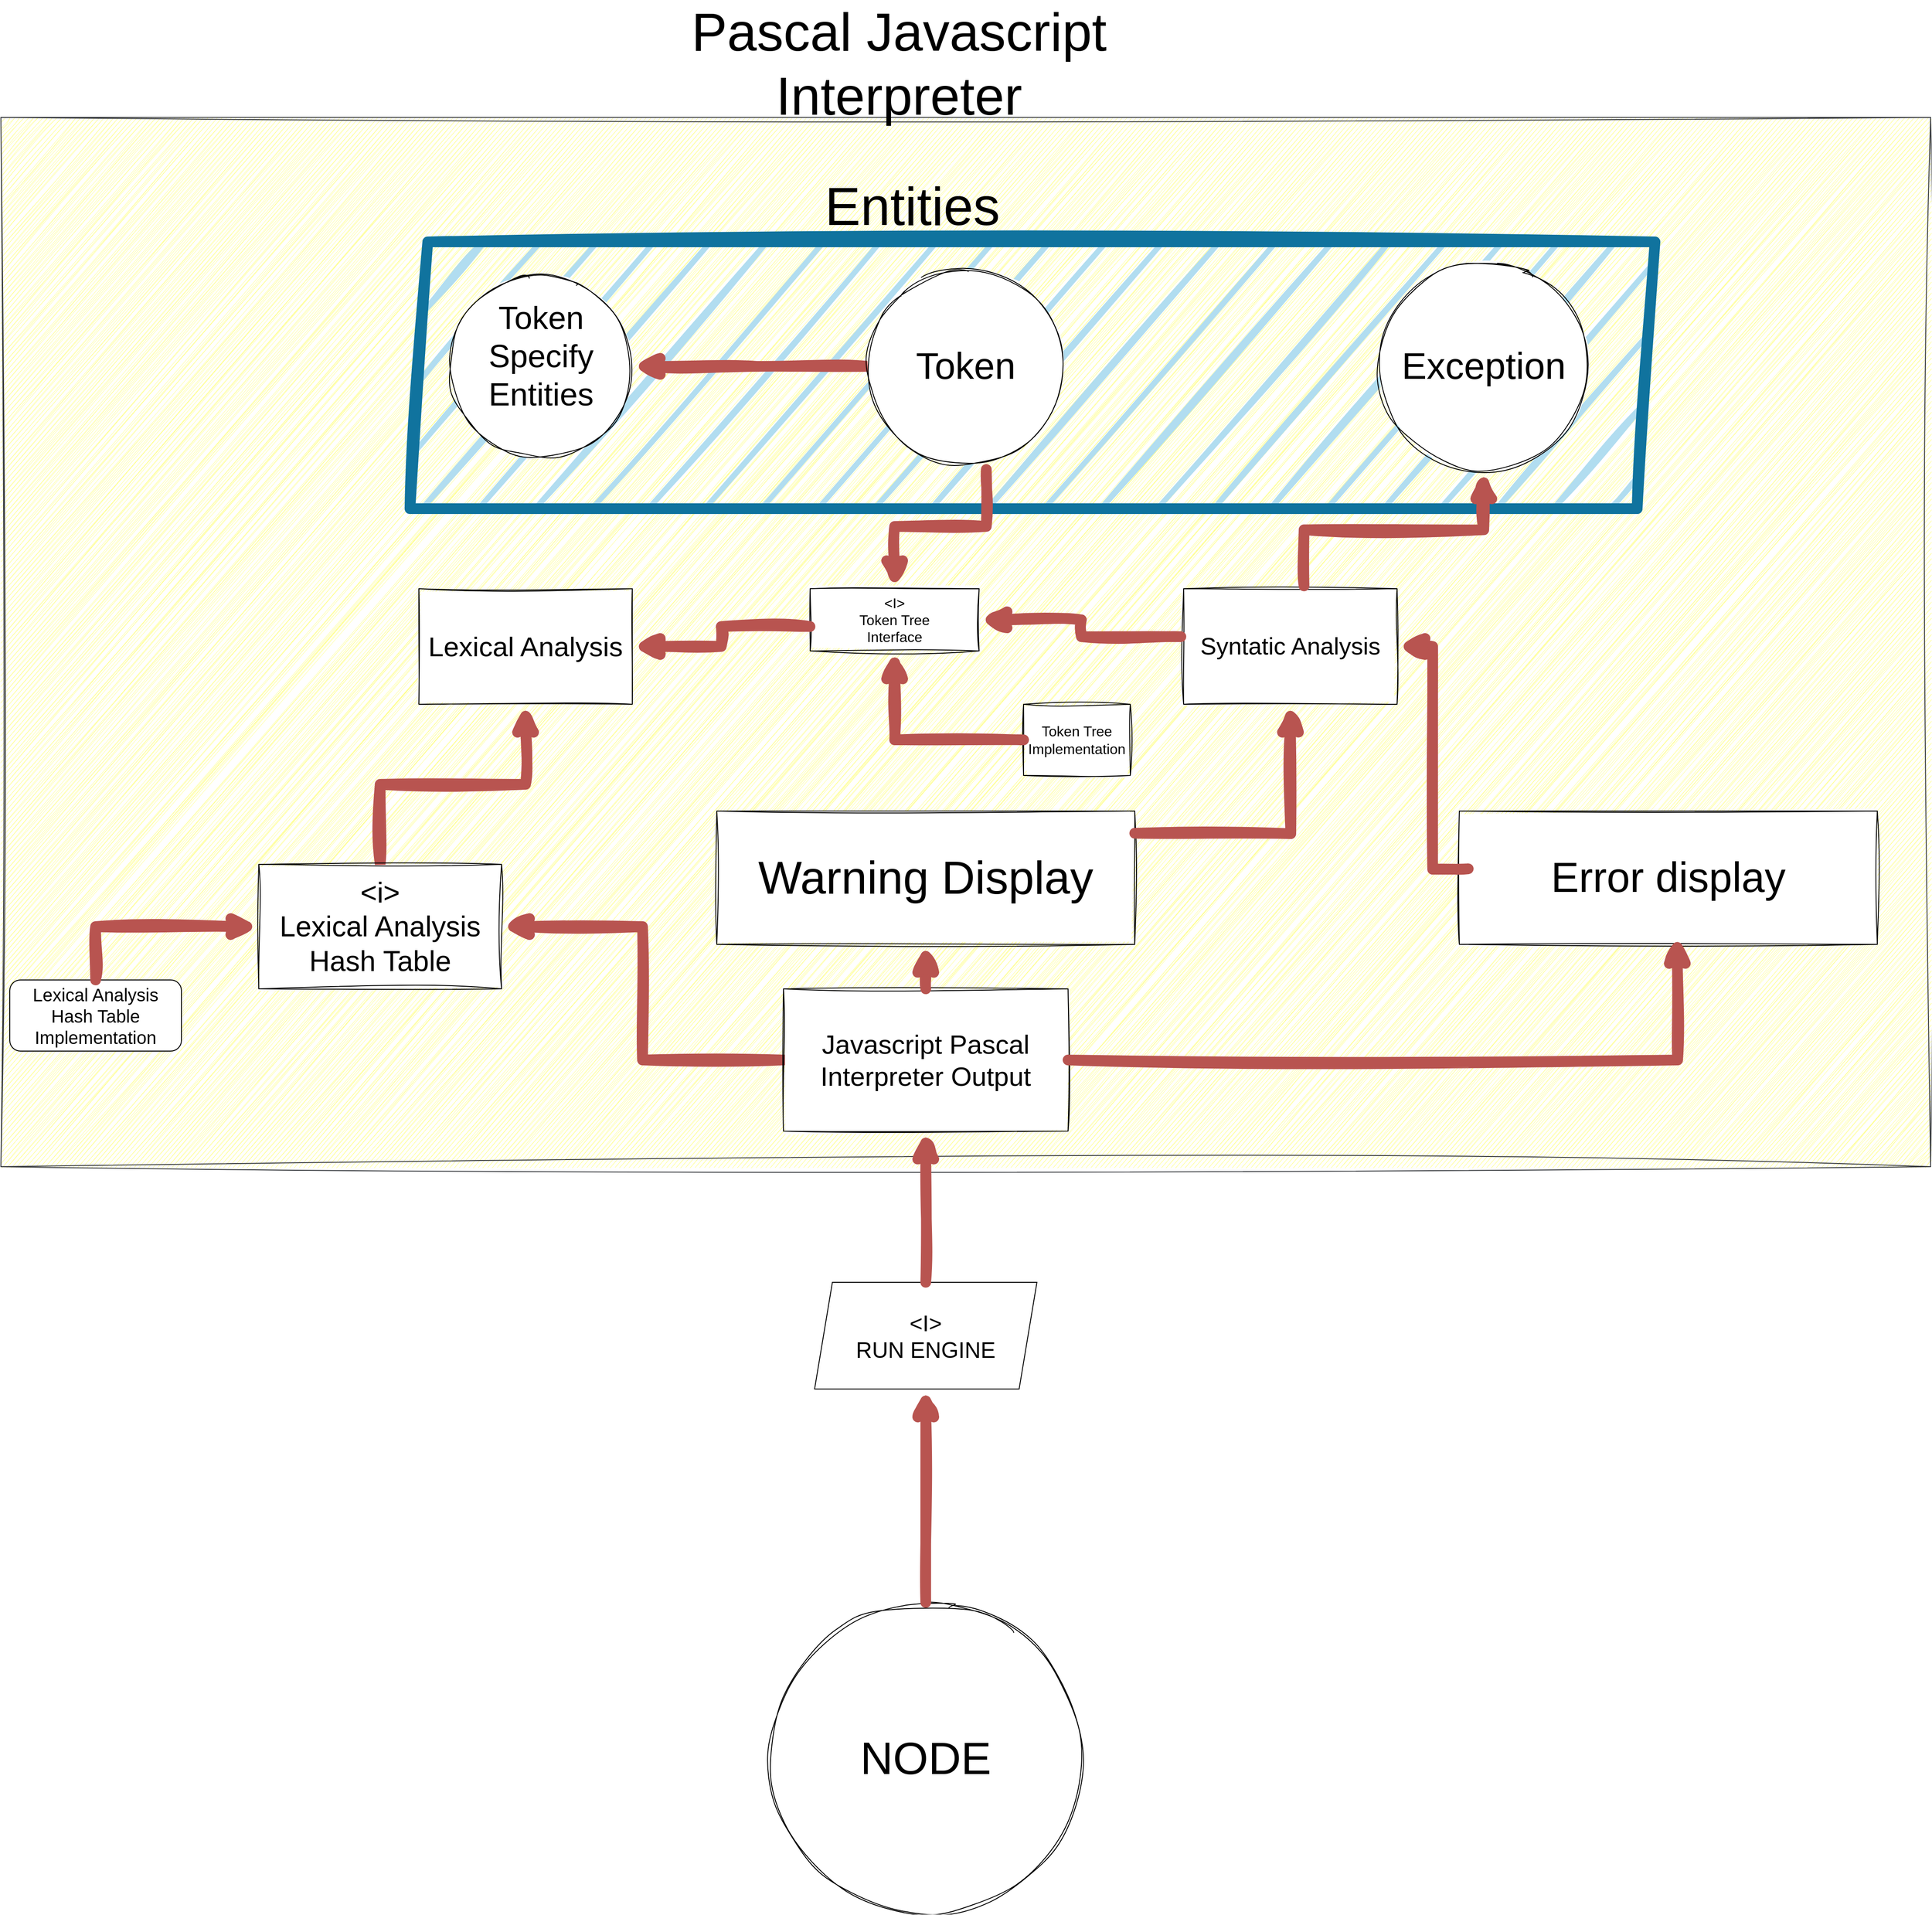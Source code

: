 <mxfile version="21.3.6" type="device">
  <diagram name="Página-1" id="AkZxREEf8pHwHUIA_Qvx">
    <mxGraphModel dx="3695" dy="2733" grid="1" gridSize="10" guides="1" tooltips="1" connect="1" arrows="1" fold="1" page="1" pageScale="1" pageWidth="827" pageHeight="1169" math="0" shadow="0">
      <root>
        <mxCell id="0" />
        <mxCell id="1" parent="0" />
        <mxCell id="sxwjnrB2hspwtcYdxN5p-2" value="&lt;div style=&quot;font-size: 51px;&quot;&gt;&lt;font style=&quot;font-size: 51px;&quot;&gt;&lt;br&gt;NODE &lt;br&gt;&lt;/font&gt;&lt;/div&gt;&lt;div style=&quot;font-size: 51px;&quot;&gt;&lt;font style=&quot;font-size: 51px;&quot;&gt;&lt;br&gt;&lt;/font&gt;&lt;/div&gt;" style="ellipse;whiteSpace=wrap;html=1;aspect=fixed;rounded=0;sketch=1;curveFitting=1;jiggle=2;" parent="1" vertex="1">
          <mxGeometry x="345" y="1320" width="350" height="350" as="geometry" />
        </mxCell>
        <mxCell id="sxwjnrB2hspwtcYdxN5p-3" value="" style="rounded=0;whiteSpace=wrap;html=1;fillColor=#ffff88;sketch=1;curveFitting=1;jiggle=2;strokeColor=#36393d;" parent="1" vertex="1">
          <mxGeometry x="-520" y="-350" width="2170" height="1180" as="geometry" />
        </mxCell>
        <mxCell id="sxwjnrB2hspwtcYdxN5p-4" value="&lt;font style=&quot;font-size: 60px;&quot;&gt;Pascal Javascript Interpreter&lt;br&gt;&lt;/font&gt;" style="text;html=1;strokeColor=none;fillColor=none;align=center;verticalAlign=middle;whiteSpace=wrap;rounded=0;sketch=1;curveFitting=1;jiggle=2;" parent="1" vertex="1">
          <mxGeometry x="160" y="-470" width="660" height="120" as="geometry" />
        </mxCell>
        <mxCell id="sxwjnrB2hspwtcYdxN5p-8" value="&lt;font style=&quot;font-size: 31px;&quot;&gt;Lexical Analysis&lt;/font&gt;" style="rounded=0;whiteSpace=wrap;html=1;sketch=1;curveFitting=1;jiggle=2;" parent="1" vertex="1">
          <mxGeometry x="-50" y="180" width="240" height="130" as="geometry" />
        </mxCell>
        <mxCell id="sxwjnrB2hspwtcYdxN5p-9" value="&lt;font style=&quot;font-size: 27px;&quot;&gt;Syntatic Analysis&lt;/font&gt;" style="rounded=0;whiteSpace=wrap;html=1;sketch=1;curveFitting=1;jiggle=2;" parent="1" vertex="1">
          <mxGeometry x="810" y="180" width="240" height="130" as="geometry" />
        </mxCell>
        <mxCell id="sxwjnrB2hspwtcYdxN5p-11" value="&lt;font style=&quot;font-size: 16px;&quot;&gt;&amp;lt;I&amp;gt;&lt;br&gt;Token Tree&lt;br&gt;Interface&lt;br&gt;&lt;/font&gt;" style="rounded=0;whiteSpace=wrap;html=1;sketch=1;curveFitting=1;jiggle=2;" parent="1" vertex="1">
          <mxGeometry x="390" y="180" width="190" height="70" as="geometry" />
        </mxCell>
        <mxCell id="sxwjnrB2hspwtcYdxN5p-41" style="edgeStyle=orthogonalEdgeStyle;rounded=0;orthogonalLoop=1;jettySize=auto;html=1;entryX=1;entryY=0.5;entryDx=0;entryDy=0;sketch=1;curveFitting=1;jiggle=2;strokeWidth=12;fillColor=#f8cecc;strokeColor=#b85450;" parent="1" source="sxwjnrB2hspwtcYdxN5p-17" target="sxwjnrB2hspwtcYdxN5p-35" edge="1">
          <mxGeometry relative="1" as="geometry" />
        </mxCell>
        <mxCell id="sxwjnrB2hspwtcYdxN5p-17" value="&lt;div&gt;&lt;font style=&quot;font-size: 30px;&quot;&gt;Javascript Pascal Interpreter Output&lt;/font&gt;&lt;/div&gt;" style="rounded=0;whiteSpace=wrap;html=1;sketch=1;curveFitting=1;jiggle=2;" parent="1" vertex="1">
          <mxGeometry x="360" y="630" width="320" height="160" as="geometry" />
        </mxCell>
        <mxCell id="sxwjnrB2hspwtcYdxN5p-26" value="" style="shape=parallelogram;perimeter=parallelogramPerimeter;whiteSpace=wrap;html=1;fixedSize=1;fillColor=#b1ddf0;rounded=0;sketch=1;curveFitting=1;jiggle=2;strokeColor=#10739e;strokeWidth=12;" parent="1" vertex="1">
          <mxGeometry x="-60" y="-210" width="1400" height="300" as="geometry" />
        </mxCell>
        <mxCell id="sxwjnrB2hspwtcYdxN5p-27" value="&lt;font style=&quot;font-size: 60px;&quot;&gt;Entities&lt;/font&gt;" style="text;html=1;strokeColor=none;fillColor=none;align=center;verticalAlign=middle;whiteSpace=wrap;rounded=0;sketch=1;curveFitting=1;jiggle=2;" parent="1" vertex="1">
          <mxGeometry x="220" y="-300" width="570" height="100" as="geometry" />
        </mxCell>
        <mxCell id="sxwjnrB2hspwtcYdxN5p-32" style="edgeStyle=orthogonalEdgeStyle;rounded=0;orthogonalLoop=1;jettySize=auto;html=1;sketch=1;curveFitting=1;jiggle=2;strokeWidth=12;fillColor=#f8cecc;strokeColor=#b85450;" parent="1" source="sxwjnrB2hspwtcYdxN5p-29" target="sxwjnrB2hspwtcYdxN5p-31" edge="1">
          <mxGeometry relative="1" as="geometry">
            <Array as="points">
              <mxPoint x="330" y="-70" />
              <mxPoint x="330" y="-70" />
            </Array>
          </mxGeometry>
        </mxCell>
        <mxCell id="sxwjnrB2hspwtcYdxN5p-29" value="&lt;font style=&quot;font-size: 42px;&quot;&gt;Token&lt;/font&gt;" style="ellipse;whiteSpace=wrap;html=1;aspect=fixed;rounded=0;sketch=1;curveFitting=1;jiggle=2;" parent="1" vertex="1">
          <mxGeometry x="455" y="-180" width="220" height="220" as="geometry" />
        </mxCell>
        <mxCell id="sxwjnrB2hspwtcYdxN5p-30" value="&lt;font style=&quot;font-size: 42px;&quot;&gt;Exception&lt;/font&gt;" style="ellipse;whiteSpace=wrap;html=1;aspect=fixed;rounded=0;sketch=1;curveFitting=1;jiggle=2;" parent="1" vertex="1">
          <mxGeometry x="1030" y="-187.5" width="235" height="235" as="geometry" />
        </mxCell>
        <mxCell id="sxwjnrB2hspwtcYdxN5p-31" value="&lt;div style=&quot;font-size: 36px;&quot;&gt;&lt;font style=&quot;font-size: 36px;&quot;&gt;Token Specify&lt;br&gt; Entities&lt;/font&gt;&lt;/div&gt;&lt;div style=&quot;font-size: 20px;&quot;&gt;&lt;font style=&quot;font-size: 20px;&quot;&gt;&lt;br&gt;&lt;/font&gt;&lt;/div&gt;" style="ellipse;whiteSpace=wrap;html=1;aspect=fixed;rounded=0;sketch=1;curveFitting=1;jiggle=2;" parent="1" vertex="1">
          <mxGeometry x="-15" y="-172.5" width="205" height="205" as="geometry" />
        </mxCell>
        <mxCell id="sxwjnrB2hspwtcYdxN5p-48" style="edgeStyle=orthogonalEdgeStyle;rounded=0;orthogonalLoop=1;jettySize=auto;html=1;sketch=1;curveFitting=1;jiggle=2;strokeWidth=12;fillColor=#f8cecc;strokeColor=#b85450;" parent="1" source="sxwjnrB2hspwtcYdxN5p-35" target="sxwjnrB2hspwtcYdxN5p-8" edge="1">
          <mxGeometry relative="1" as="geometry" />
        </mxCell>
        <mxCell id="sxwjnrB2hspwtcYdxN5p-35" value="&lt;div style=&quot;font-size: 32px;&quot;&gt;&lt;font style=&quot;font-size: 32px;&quot;&gt;&amp;lt;i&amp;gt;&lt;br&gt;&lt;/font&gt;&lt;/div&gt;&lt;div style=&quot;font-size: 32px;&quot;&gt;&lt;font style=&quot;font-size: 32px;&quot;&gt;Lexical Analysis Hash Table&lt;/font&gt;&lt;/div&gt;" style="rounded=0;whiteSpace=wrap;html=1;sketch=1;curveFitting=1;jiggle=2;" parent="1" vertex="1">
          <mxGeometry x="-230" y="490" width="273" height="140" as="geometry" />
        </mxCell>
        <mxCell id="sxwjnrB2hspwtcYdxN5p-37" value="&lt;font style=&quot;font-size: 47px;&quot;&gt;Error display&lt;/font&gt;" style="rounded=0;whiteSpace=wrap;html=1;sketch=1;curveFitting=1;jiggle=2;fillColor=default;" parent="1" vertex="1">
          <mxGeometry x="1120" y="430" width="470" height="150" as="geometry" />
        </mxCell>
        <mxCell id="sxwjnrB2hspwtcYdxN5p-38" value="&lt;font style=&quot;font-size: 52px;&quot;&gt;Warning Display&lt;br&gt;&lt;/font&gt;" style="rounded=0;whiteSpace=wrap;html=1;sketch=1;curveFitting=1;jiggle=2;" parent="1" vertex="1">
          <mxGeometry x="285" y="430" width="470" height="150" as="geometry" />
        </mxCell>
        <mxCell id="sxwjnrB2hspwtcYdxN5p-72" style="edgeStyle=orthogonalEdgeStyle;rounded=0;orthogonalLoop=1;jettySize=auto;html=1;sketch=1;curveFitting=1;jiggle=2;fillColor=#f8cecc;strokeColor=#b85450;strokeWidth=12;exitX=1;exitY=0.5;exitDx=0;exitDy=0;" parent="1" source="sxwjnrB2hspwtcYdxN5p-17" edge="1">
          <mxGeometry relative="1" as="geometry">
            <mxPoint x="680" y="660" as="sourcePoint" />
            <mxPoint x="1365" y="570" as="targetPoint" />
          </mxGeometry>
        </mxCell>
        <mxCell id="sxwjnrB2hspwtcYdxN5p-73" style="edgeStyle=orthogonalEdgeStyle;rounded=0;orthogonalLoop=1;jettySize=auto;html=1;sketch=1;curveFitting=1;jiggle=2;fillColor=#f8cecc;strokeColor=#b85450;strokeWidth=12;entryX=1;entryY=0.5;entryDx=0;entryDy=0;" parent="1" target="sxwjnrB2hspwtcYdxN5p-9" edge="1">
          <mxGeometry relative="1" as="geometry">
            <mxPoint x="1130" y="495" as="sourcePoint" />
            <mxPoint x="1040" y="245" as="targetPoint" />
          </mxGeometry>
        </mxCell>
        <mxCell id="sxwjnrB2hspwtcYdxN5p-74" style="edgeStyle=orthogonalEdgeStyle;rounded=0;orthogonalLoop=1;jettySize=auto;html=1;sketch=1;curveFitting=1;jiggle=2;strokeWidth=12;fillColor=#f8cecc;strokeColor=#b85450;" parent="1" edge="1">
          <mxGeometry relative="1" as="geometry">
            <mxPoint x="755" y="455" as="sourcePoint" />
            <mxPoint x="930" y="310" as="targetPoint" />
          </mxGeometry>
        </mxCell>
        <mxCell id="sxwjnrB2hspwtcYdxN5p-75" style="edgeStyle=orthogonalEdgeStyle;rounded=0;orthogonalLoop=1;jettySize=auto;html=1;sketch=1;curveFitting=1;jiggle=2;strokeWidth=12;fillColor=#f8cecc;strokeColor=#b85450;exitX=-0.013;exitY=0.415;exitDx=0;exitDy=0;exitPerimeter=0;" parent="1" source="sxwjnrB2hspwtcYdxN5p-9" target="sxwjnrB2hspwtcYdxN5p-11" edge="1">
          <mxGeometry relative="1" as="geometry">
            <mxPoint x="810" y="245" as="sourcePoint" />
            <mxPoint x="605" y="245" as="targetPoint" />
          </mxGeometry>
        </mxCell>
        <mxCell id="sxwjnrB2hspwtcYdxN5p-76" style="edgeStyle=orthogonalEdgeStyle;rounded=0;orthogonalLoop=1;jettySize=auto;html=1;sketch=1;curveFitting=1;jiggle=2;strokeWidth=12;fillColor=#f8cecc;strokeColor=#b85450;entryX=0.5;entryY=1;entryDx=0;entryDy=0;exitX=0.564;exitY=-0.024;exitDx=0;exitDy=0;exitPerimeter=0;" parent="1" source="sxwjnrB2hspwtcYdxN5p-9" target="sxwjnrB2hspwtcYdxN5p-30" edge="1">
          <mxGeometry relative="1" as="geometry">
            <mxPoint x="940" y="190" as="sourcePoint" />
            <mxPoint x="812" y="50" as="targetPoint" />
          </mxGeometry>
        </mxCell>
        <mxCell id="sxwjnrB2hspwtcYdxN5p-79" style="edgeStyle=orthogonalEdgeStyle;rounded=0;orthogonalLoop=1;jettySize=auto;html=1;sketch=1;curveFitting=1;jiggle=2;fillColor=#f8cecc;strokeColor=#b85450;strokeWidth=12;exitX=0.5;exitY=0;exitDx=0;exitDy=0;entryX=0.5;entryY=1;entryDx=0;entryDy=0;" parent="1" source="sxwjnrB2hspwtcYdxN5p-17" target="sxwjnrB2hspwtcYdxN5p-38" edge="1">
          <mxGeometry relative="1" as="geometry">
            <mxPoint x="690" y="670" as="sourcePoint" />
            <mxPoint x="1375" y="580" as="targetPoint" />
          </mxGeometry>
        </mxCell>
        <mxCell id="sxwjnrB2hspwtcYdxN5p-81" style="edgeStyle=orthogonalEdgeStyle;rounded=0;orthogonalLoop=1;jettySize=auto;html=1;sketch=1;curveFitting=1;jiggle=2;strokeWidth=12;fillColor=#f8cecc;strokeColor=#b85450;exitX=-0.001;exitY=0.608;exitDx=0;exitDy=0;exitPerimeter=0;" parent="1" source="sxwjnrB2hspwtcYdxN5p-11" target="sxwjnrB2hspwtcYdxN5p-8" edge="1">
          <mxGeometry relative="1" as="geometry">
            <mxPoint x="820" y="255" as="sourcePoint" />
            <mxPoint x="591" y="255" as="targetPoint" />
          </mxGeometry>
        </mxCell>
        <mxCell id="sxwjnrB2hspwtcYdxN5p-82" value="&lt;font style=&quot;font-size: 25px;&quot;&gt;&amp;lt;I&amp;gt;&lt;br&gt;RUN ENGINE&lt;/font&gt;" style="shape=parallelogram;perimeter=parallelogramPerimeter;whiteSpace=wrap;html=1;fixedSize=1;" parent="1" vertex="1">
          <mxGeometry x="395" y="960" width="250" height="120" as="geometry" />
        </mxCell>
        <mxCell id="sxwjnrB2hspwtcYdxN5p-87" style="edgeStyle=orthogonalEdgeStyle;rounded=0;orthogonalLoop=1;jettySize=auto;html=1;sketch=1;curveFitting=1;jiggle=2;strokeWidth=12;fillColor=#f8cecc;strokeColor=#b85450;entryX=0.5;entryY=1;entryDx=0;entryDy=0;" parent="1" source="sxwjnrB2hspwtcYdxN5p-2" target="sxwjnrB2hspwtcYdxN5p-82" edge="1">
          <mxGeometry relative="1" as="geometry">
            <mxPoint x="530" y="800" as="sourcePoint" />
            <mxPoint x="530" y="970" as="targetPoint" />
          </mxGeometry>
        </mxCell>
        <mxCell id="sxwjnrB2hspwtcYdxN5p-90" style="edgeStyle=orthogonalEdgeStyle;rounded=0;orthogonalLoop=1;jettySize=auto;html=1;sketch=1;curveFitting=1;jiggle=2;strokeWidth=12;fillColor=#f8cecc;strokeColor=#b85450;exitX=0.605;exitY=1.027;exitDx=0;exitDy=0;exitPerimeter=0;" parent="1" source="sxwjnrB2hspwtcYdxN5p-29" target="sxwjnrB2hspwtcYdxN5p-11" edge="1">
          <mxGeometry relative="1" as="geometry">
            <mxPoint x="817" y="244" as="sourcePoint" />
            <mxPoint x="601" y="245" as="targetPoint" />
          </mxGeometry>
        </mxCell>
        <mxCell id="sxwjnrB2hspwtcYdxN5p-91" style="edgeStyle=orthogonalEdgeStyle;rounded=0;orthogonalLoop=1;jettySize=auto;html=1;sketch=1;curveFitting=1;jiggle=2;fillColor=#f8cecc;strokeColor=#b85450;strokeWidth=12;exitX=0.5;exitY=0;exitDx=0;exitDy=0;entryX=0.5;entryY=1;entryDx=0;entryDy=0;" parent="1" source="sxwjnrB2hspwtcYdxN5p-82" target="sxwjnrB2hspwtcYdxN5p-17" edge="1">
          <mxGeometry relative="1" as="geometry">
            <mxPoint x="690" y="720" as="sourcePoint" />
            <mxPoint x="1375" y="580" as="targetPoint" />
            <Array as="points" />
          </mxGeometry>
        </mxCell>
        <mxCell id="sxwjnrB2hspwtcYdxN5p-92" value="&lt;font style=&quot;font-size: 16px;&quot;&gt;Token Tree&lt;br&gt;Implementation&lt;br&gt;&lt;/font&gt;" style="rounded=0;whiteSpace=wrap;html=1;sketch=1;curveFitting=1;jiggle=2;" parent="1" vertex="1">
          <mxGeometry x="630" y="310" width="120" height="80" as="geometry" />
        </mxCell>
        <mxCell id="sxwjnrB2hspwtcYdxN5p-94" style="edgeStyle=orthogonalEdgeStyle;rounded=0;orthogonalLoop=1;jettySize=auto;html=1;sketch=1;curveFitting=1;jiggle=2;strokeWidth=12;fillColor=#f8cecc;strokeColor=#b85450;" parent="1" source="sxwjnrB2hspwtcYdxN5p-92" target="sxwjnrB2hspwtcYdxN5p-11" edge="1">
          <mxGeometry relative="1" as="geometry">
            <mxPoint x="817" y="244" as="sourcePoint" />
            <mxPoint x="590" y="225" as="targetPoint" />
          </mxGeometry>
        </mxCell>
        <mxCell id="sxwjnrB2hspwtcYdxN5p-95" value="&lt;font style=&quot;font-size: 20px;&quot;&gt;Lexical Analysis Hash Table Implementation&lt;/font&gt;" style="rounded=1;whiteSpace=wrap;html=1;" parent="1" vertex="1">
          <mxGeometry x="-510" y="620" width="193" height="80" as="geometry" />
        </mxCell>
        <mxCell id="sxwjnrB2hspwtcYdxN5p-98" style="edgeStyle=orthogonalEdgeStyle;rounded=0;orthogonalLoop=1;jettySize=auto;html=1;sketch=1;curveFitting=1;jiggle=2;strokeWidth=12;fillColor=#f8cecc;strokeColor=#b85450;exitX=0.5;exitY=0;exitDx=0;exitDy=0;" parent="1" source="sxwjnrB2hspwtcYdxN5p-95" target="sxwjnrB2hspwtcYdxN5p-35" edge="1">
          <mxGeometry relative="1" as="geometry">
            <mxPoint x="-84" y="500" as="sourcePoint" />
            <mxPoint x="80" y="320" as="targetPoint" />
          </mxGeometry>
        </mxCell>
      </root>
    </mxGraphModel>
  </diagram>
</mxfile>
